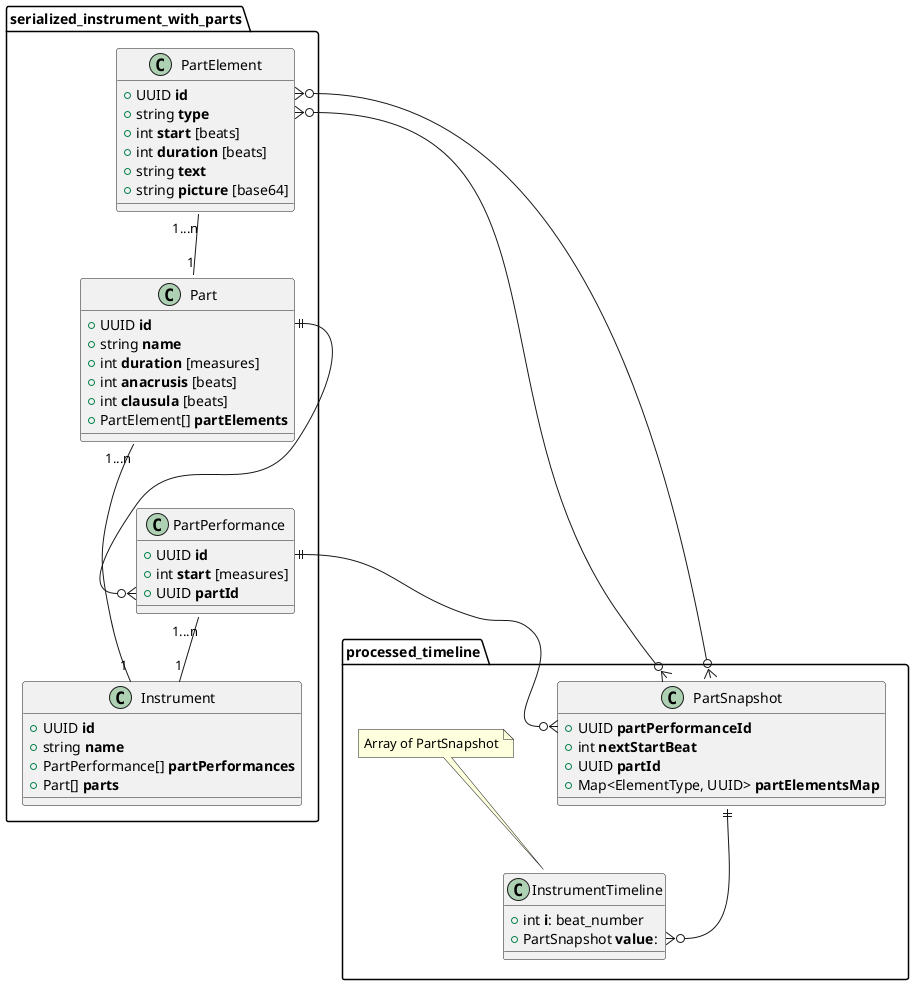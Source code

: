 @startuml

  package processed_timeline
  {
    class InstrumentTimeline {
        + int <b>i</b>: beat_number
        + PartSnapshot <b>value</b>:
    }
    note top {
    Array of PartSnapshot
    }

    class PartSnapshot{
        + UUID <b>partPerformanceId
        + int <b>nextStartBeat
        + UUID <b>partId
        + Map<ElementType, UUID> <b>partElementsMap
    }
  }

  package serialized_instrument_with_parts
  {
    class Instrument {
        + UUID <b>id
        + string <b>name
        + PartPerformance[] <b>partPerformances
        + Part[] <b>parts
    }

    class Part {
        + UUID <b>id
        + string <b>name
        + int <b>duration</b> [measures]
        + int <b>anacrusis</b> [beats]
        + int <b>clausula</b> [beats]
        + PartElement[] <b>partElements
    }

    class PartPerformance {
        + UUID <b>id
        + int <b>start</b> [measures]
        + UUID <b>partId
    }

    class PartElement {
        + UUID <b>id
        + string <b>type
        + int <b>start</b> [beats]
        + int <b>duration</b> [beats]
        + string <b>text</b>
        + string <b>picture</b> [base64]
    }
}
Part "1...n" -- "1" Instrument
PartElement "1...n" -- "1" Part
PartPerformance "1...n" -- "1" Instrument
'PartPerformance::partId }o---||  Part::id
Part::id ||--o{ PartPerformance::partId
PartSnapshot::id ||--o{ InstrumentTimeline::value
PartElement::type }o--o{ PartSnapshot::partElementIds
PartPerformance::id ||--o{ PartSnapshot::partPerformanceId
PartElement::id }o--o{ PartSnapshot::partElementIds

@enduml
